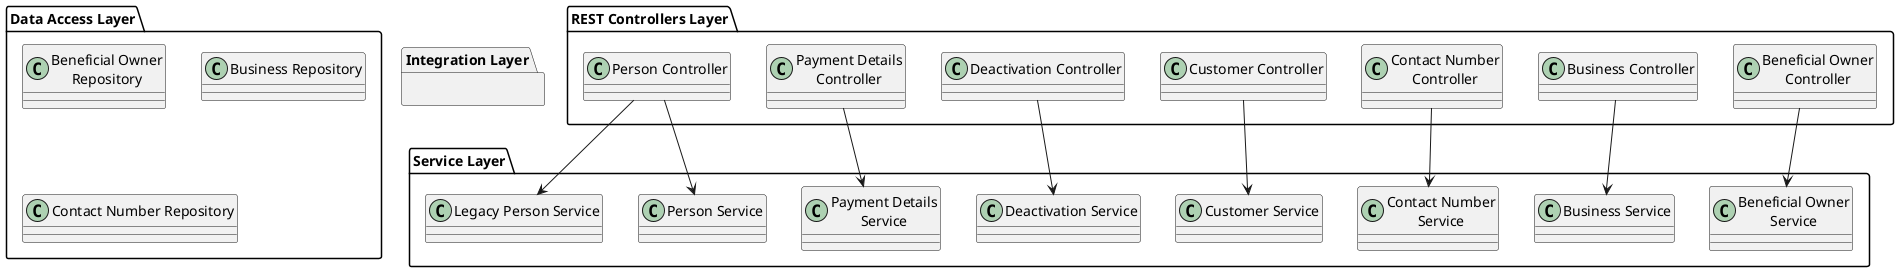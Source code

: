 @startuml As is state

    package "REST Controllers Layer" {
        class "Beneficial Owner\nController" as beneficialOwnerController
        class "Business Controller" as businessController
        class "Contact Number\nController" as contactNumberController
        class "Customer Controller" as customerController
        class "Deactivation Controller" as deactivationController
        class "Payment Details\nController" as paymentDetailsController
        class "Person Controller" as personController
    }

    package "Service Layer" {
        class "Beneficial Owner\nService" as beneficialOwnerService
        class "Business Service" as businessService
        class "Contact Number\nService" as contactNumberService
        class "Customer Service" as customerService
        class "Deactivation Service" as deactivationService
        class "Payment Details\nService" as paymentDetailsService
        class "Person Service" as personalService
        class "Legacy Person Service" as legacyPersonalService
    }

    beneficialOwnerController -down-> beneficialOwnerService
    businessController -down-> businessService
    contactNumberController -down-> contactNumberService
    customerController -down-> customerService
    deactivationController -down-> deactivationService
    paymentDetailsController -down-> paymentDetailsService
    personController -down-> personalService
    personController -down-> legacyPersonalService

    package "Data Access Layer" {
        class "Beneficial Owner\nRepository" as beneficialOwnerRepository
        class "Business Repository" as businessRepository
        class "Contact Number Repository" as contactNumberRepository
    }

    package "Integration Layer" {

    }

@enduml
